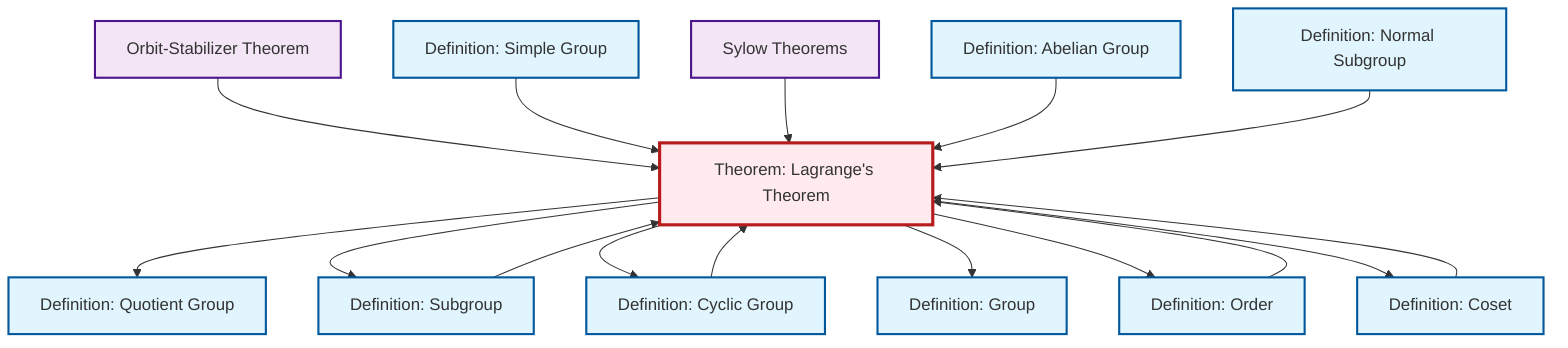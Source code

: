 graph TD
    classDef definition fill:#e1f5fe,stroke:#01579b,stroke-width:2px
    classDef theorem fill:#f3e5f5,stroke:#4a148c,stroke-width:2px
    classDef axiom fill:#fff3e0,stroke:#e65100,stroke-width:2px
    classDef example fill:#e8f5e9,stroke:#1b5e20,stroke-width:2px
    classDef current fill:#ffebee,stroke:#b71c1c,stroke-width:3px
    def-group["Definition: Group"]:::definition
    thm-sylow["Sylow Theorems"]:::theorem
    def-coset["Definition: Coset"]:::definition
    def-abelian-group["Definition: Abelian Group"]:::definition
    def-subgroup["Definition: Subgroup"]:::definition
    def-quotient-group["Definition: Quotient Group"]:::definition
    thm-orbit-stabilizer["Orbit-Stabilizer Theorem"]:::theorem
    def-simple-group["Definition: Simple Group"]:::definition
    def-normal-subgroup["Definition: Normal Subgroup"]:::definition
    def-order["Definition: Order"]:::definition
    def-cyclic-group["Definition: Cyclic Group"]:::definition
    thm-lagrange["Theorem: Lagrange's Theorem"]:::theorem
    thm-lagrange --> def-quotient-group
    def-subgroup --> thm-lagrange
    thm-lagrange --> def-subgroup
    thm-orbit-stabilizer --> thm-lagrange
    def-coset --> thm-lagrange
    thm-lagrange --> def-cyclic-group
    def-simple-group --> thm-lagrange
    thm-lagrange --> def-group
    thm-sylow --> thm-lagrange
    thm-lagrange --> def-order
    def-order --> thm-lagrange
    def-abelian-group --> thm-lagrange
    def-cyclic-group --> thm-lagrange
    def-normal-subgroup --> thm-lagrange
    thm-lagrange --> def-coset
    class thm-lagrange current